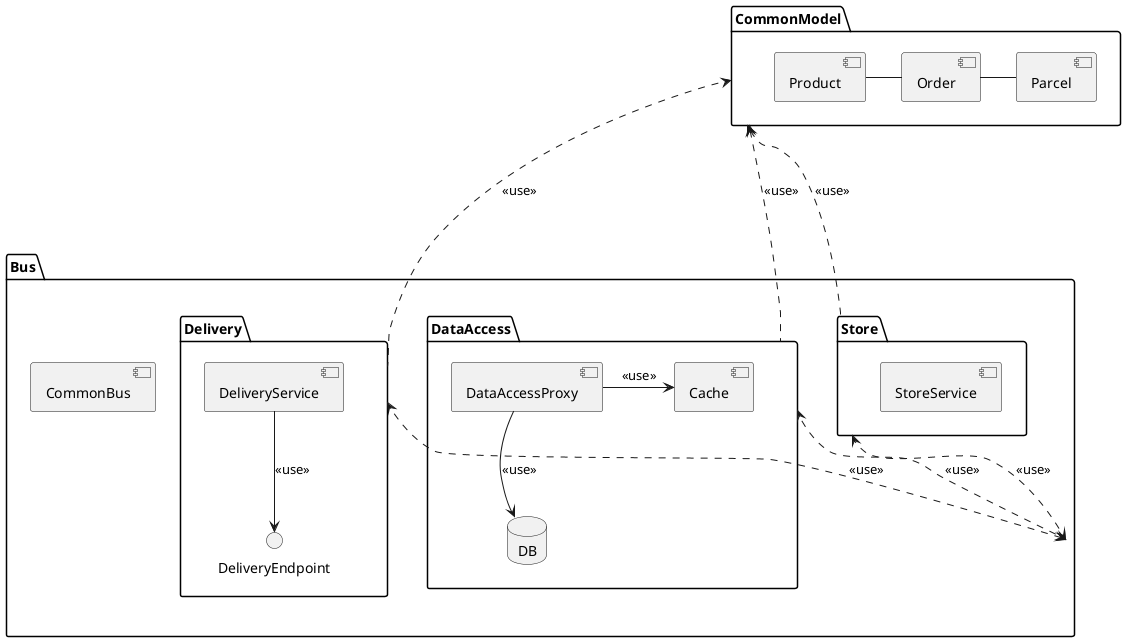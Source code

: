 @startuml "Store Component Diagram"

package Bus{
 [CommonBus]
 [Store] <..> Bus: <<use>>
 [Delivery] <..> Bus: <<use>>
 [DataAccess] <..> Bus: <<use>>
}

package Delivery {
 [DeliveryService] --> DeliveryEndpoint: <<use>>
}

package CommonModel{
[Product] - [Order]
[Order] - [Parcel]
CommonModel <... Store : <<use>>
CommonModel <... DataAccess: <<use>>
CommonModel <... Delivery: <<use>>
}

package Store {
[StoreService]
}

package DataAccess{
database "DB"{
}
[DataAccessProxy] --> DB: <<use>>
[DataAccessProxy] -> [Cache]: <<use>>

}

@enduml